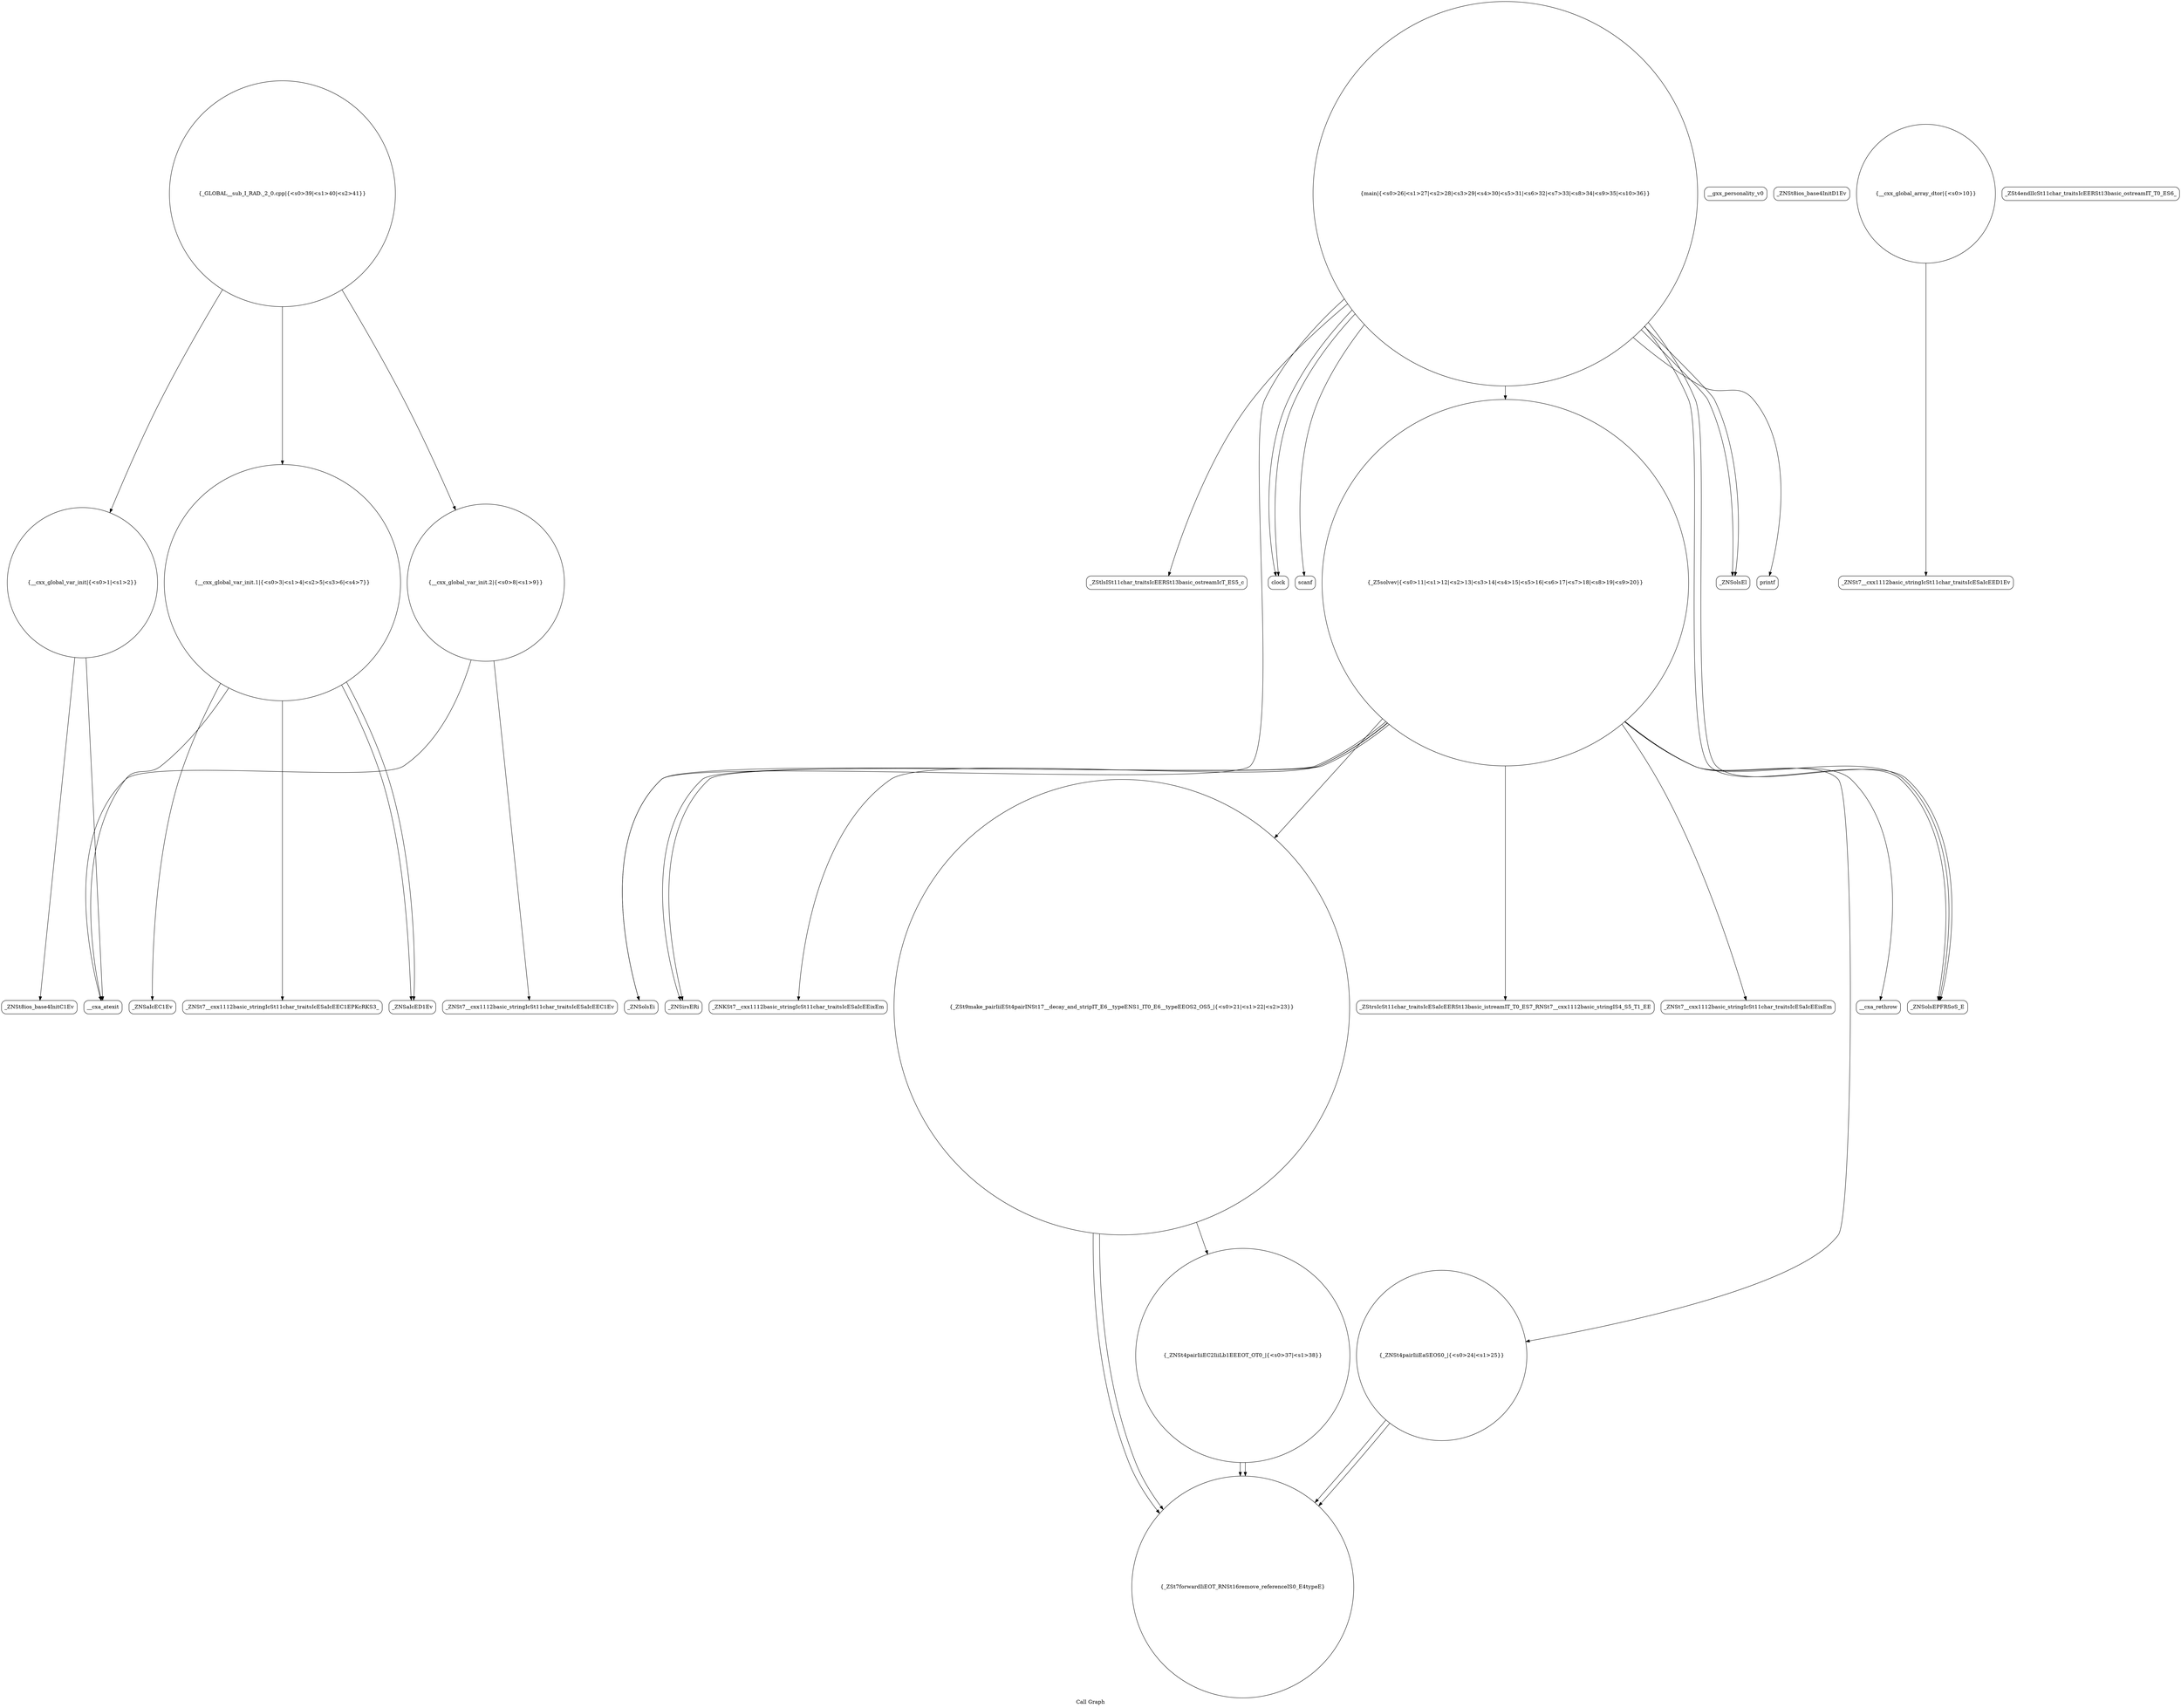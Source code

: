 digraph "Call Graph" {
	label="Call Graph";

	Node0x561c812db6b0 [shape=record,shape=circle,label="{__cxx_global_var_init|{<s0>1|<s1>2}}"];
	Node0x561c812db6b0:s0 -> Node0x561c812dbb40[color=black];
	Node0x561c812db6b0:s1 -> Node0x561c812dbc40[color=black];
	Node0x561c812dc7c0 [shape=record,shape=Mrecord,label="{_ZStlsISt11char_traitsIcEERSt13basic_ostreamIcT_ES5_c}"];
	Node0x561c812dbe40 [shape=record,shape=Mrecord,label="{__gxx_personality_v0}"];
	Node0x561c812dc1c0 [shape=record,shape=Mrecord,label="{_ZNSirsERi}"];
	Node0x561c812dc540 [shape=record,shape=Mrecord,label="{_ZNSolsEi}"];
	Node0x561c812dbbc0 [shape=record,shape=Mrecord,label="{_ZNSt8ios_base4InitD1Ev}"];
	Node0x561c812dc8c0 [shape=record,shape=Mrecord,label="{clock}"];
	Node0x561c812dbf40 [shape=record,shape=Mrecord,label="{_ZNSt7__cxx1112basic_stringIcSt11char_traitsIcESaIcEED1Ev}"];
	Node0x561c812dc2c0 [shape=record,shape=Mrecord,label="{_ZNKSt7__cxx1112basic_stringIcSt11char_traitsIcESaIcEEixEm}"];
	Node0x561c812dc640 [shape=record,shape=Mrecord,label="{_ZSt4endlIcSt11char_traitsIcEERSt13basic_ostreamIT_T0_ES6_}"];
	Node0x561c812dbcc0 [shape=record,shape=circle,label="{__cxx_global_var_init.1|{<s0>3|<s1>4|<s2>5|<s3>6|<s4>7}}"];
	Node0x561c812dbcc0:s0 -> Node0x561c812dbd40[color=black];
	Node0x561c812dbcc0:s1 -> Node0x561c812dbdc0[color=black];
	Node0x561c812dbcc0:s2 -> Node0x561c812dbec0[color=black];
	Node0x561c812dbcc0:s3 -> Node0x561c812dbc40[color=black];
	Node0x561c812dbcc0:s4 -> Node0x561c812dbec0[color=black];
	Node0x561c812dc9c0 [shape=record,shape=circle,label="{_ZSt7forwardIiEOT_RNSt16remove_referenceIS0_E4typeE}"];
	Node0x561c812dc040 [shape=record,shape=Mrecord,label="{_ZNSt7__cxx1112basic_stringIcSt11char_traitsIcESaIcEEC1Ev}"];
	Node0x561c812dc3c0 [shape=record,shape=circle,label="{_ZSt9make_pairIiiESt4pairINSt17__decay_and_stripIT_E6__typeENS1_IT0_E6__typeEEOS2_OS5_|{<s0>21|<s1>22|<s2>23}}"];
	Node0x561c812dc3c0:s0 -> Node0x561c812dc9c0[color=black];
	Node0x561c812dc3c0:s1 -> Node0x561c812dc9c0[color=black];
	Node0x561c812dc3c0:s2 -> Node0x561c812dca40[color=black];
	Node0x561c812dc740 [shape=record,shape=Mrecord,label="{scanf}"];
	Node0x561c812dbdc0 [shape=record,shape=Mrecord,label="{_ZNSt7__cxx1112basic_stringIcSt11char_traitsIcESaIcEEC1EPKcRKS3_}"];
	Node0x561c812dcac0 [shape=record,shape=circle,label="{_GLOBAL__sub_I_RAD._2_0.cpp|{<s0>39|<s1>40|<s2>41}}"];
	Node0x561c812dcac0:s0 -> Node0x561c812db6b0[color=black];
	Node0x561c812dcac0:s1 -> Node0x561c812dbcc0[color=black];
	Node0x561c812dcac0:s2 -> Node0x561c812dbfc0[color=black];
	Node0x561c812dc140 [shape=record,shape=circle,label="{_Z5solvev|{<s0>11|<s1>12|<s2>13|<s3>14|<s4>15|<s5>16|<s6>17|<s7>18|<s8>19|<s9>20}}"];
	Node0x561c812dc140:s0 -> Node0x561c812dc1c0[color=black];
	Node0x561c812dc140:s1 -> Node0x561c812dc1c0[color=black];
	Node0x561c812dc140:s2 -> Node0x561c812dc240[color=black];
	Node0x561c812dc140:s3 -> Node0x561c812dc2c0[color=black];
	Node0x561c812dc140:s4 -> Node0x561c812dc340[color=black];
	Node0x561c812dc140:s5 -> Node0x561c812dc3c0[color=black];
	Node0x561c812dc140:s6 -> Node0x561c812dc440[color=black];
	Node0x561c812dc140:s7 -> Node0x561c812dc4c0[color=black];
	Node0x561c812dc140:s8 -> Node0x561c812dc540[color=black];
	Node0x561c812dc140:s9 -> Node0x561c812dc5c0[color=black];
	Node0x561c812dc4c0 [shape=record,shape=Mrecord,label="{__cxa_rethrow}"];
	Node0x561c812dbb40 [shape=record,shape=Mrecord,label="{_ZNSt8ios_base4InitC1Ev}"];
	Node0x561c812dc840 [shape=record,shape=Mrecord,label="{_ZNSolsEl}"];
	Node0x561c812dbec0 [shape=record,shape=Mrecord,label="{_ZNSaIcED1Ev}"];
	Node0x561c812dc240 [shape=record,shape=Mrecord,label="{_ZStrsIcSt11char_traitsIcESaIcEERSt13basic_istreamIT_T0_ES7_RNSt7__cxx1112basic_stringIS4_S5_T1_EE}"];
	Node0x561c812dc5c0 [shape=record,shape=Mrecord,label="{_ZNSolsEPFRSoS_E}"];
	Node0x561c812dbc40 [shape=record,shape=Mrecord,label="{__cxa_atexit}"];
	Node0x561c812dc940 [shape=record,shape=Mrecord,label="{printf}"];
	Node0x561c812dbfc0 [shape=record,shape=circle,label="{__cxx_global_var_init.2|{<s0>8|<s1>9}}"];
	Node0x561c812dbfc0:s0 -> Node0x561c812dc040[color=black];
	Node0x561c812dbfc0:s1 -> Node0x561c812dbc40[color=black];
	Node0x561c812dc340 [shape=record,shape=Mrecord,label="{_ZNSt7__cxx1112basic_stringIcSt11char_traitsIcESaIcEEixEm}"];
	Node0x561c812dc6c0 [shape=record,shape=circle,label="{main|{<s0>26|<s1>27|<s2>28|<s3>29|<s4>30|<s5>31|<s6>32|<s7>33|<s8>34|<s9>35|<s10>36}}"];
	Node0x561c812dc6c0:s0 -> Node0x561c812dc740[color=black];
	Node0x561c812dc6c0:s1 -> Node0x561c812dc540[color=black];
	Node0x561c812dc6c0:s2 -> Node0x561c812dc7c0[color=black];
	Node0x561c812dc6c0:s3 -> Node0x561c812dc8c0[color=black];
	Node0x561c812dc6c0:s4 -> Node0x561c812dc840[color=black];
	Node0x561c812dc6c0:s5 -> Node0x561c812dc5c0[color=black];
	Node0x561c812dc6c0:s6 -> Node0x561c812dc940[color=black];
	Node0x561c812dc6c0:s7 -> Node0x561c812dc140[color=black];
	Node0x561c812dc6c0:s8 -> Node0x561c812dc8c0[color=black];
	Node0x561c812dc6c0:s9 -> Node0x561c812dc840[color=black];
	Node0x561c812dc6c0:s10 -> Node0x561c812dc5c0[color=black];
	Node0x561c812dbd40 [shape=record,shape=Mrecord,label="{_ZNSaIcEC1Ev}"];
	Node0x561c812dca40 [shape=record,shape=circle,label="{_ZNSt4pairIiiEC2IiiLb1EEEOT_OT0_|{<s0>37|<s1>38}}"];
	Node0x561c812dca40:s0 -> Node0x561c812dc9c0[color=black];
	Node0x561c812dca40:s1 -> Node0x561c812dc9c0[color=black];
	Node0x561c812dc0c0 [shape=record,shape=circle,label="{__cxx_global_array_dtor|{<s0>10}}"];
	Node0x561c812dc0c0:s0 -> Node0x561c812dbf40[color=black];
	Node0x561c812dc440 [shape=record,shape=circle,label="{_ZNSt4pairIiiEaSEOS0_|{<s0>24|<s1>25}}"];
	Node0x561c812dc440:s0 -> Node0x561c812dc9c0[color=black];
	Node0x561c812dc440:s1 -> Node0x561c812dc9c0[color=black];
}

